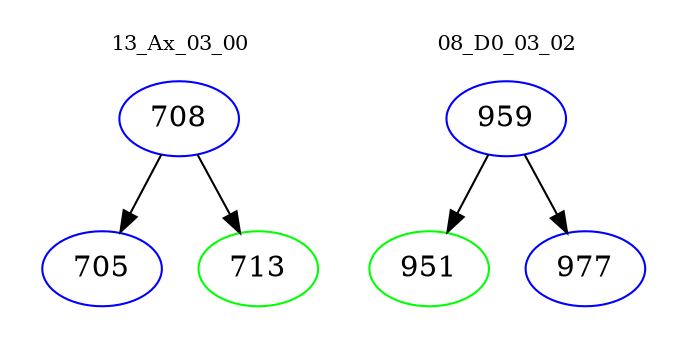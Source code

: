 digraph{
subgraph cluster_0 {
color = white
label = "13_Ax_03_00";
fontsize=10;
T0_708 [label="708", color="blue"]
T0_708 -> T0_705 [color="black"]
T0_705 [label="705", color="blue"]
T0_708 -> T0_713 [color="black"]
T0_713 [label="713", color="green"]
}
subgraph cluster_1 {
color = white
label = "08_D0_03_02";
fontsize=10;
T1_959 [label="959", color="blue"]
T1_959 -> T1_951 [color="black"]
T1_951 [label="951", color="green"]
T1_959 -> T1_977 [color="black"]
T1_977 [label="977", color="blue"]
}
}
